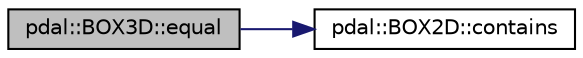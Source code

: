 digraph "pdal::BOX3D::equal"
{
  edge [fontname="Helvetica",fontsize="10",labelfontname="Helvetica",labelfontsize="10"];
  node [fontname="Helvetica",fontsize="10",shape=record];
  rankdir="LR";
  Node1 [label="pdal::BOX3D::equal",height=0.2,width=0.4,color="black", fillcolor="grey75", style="filled", fontcolor="black"];
  Node1 -> Node2 [color="midnightblue",fontsize="10",style="solid",fontname="Helvetica"];
  Node2 [label="pdal::BOX2D::contains",height=0.2,width=0.4,color="black", fillcolor="white", style="filled",URL="$classpdal_1_1BOX2D.html#a1bddea4a0dd77fc736a9ed837f291fb0"];
}
